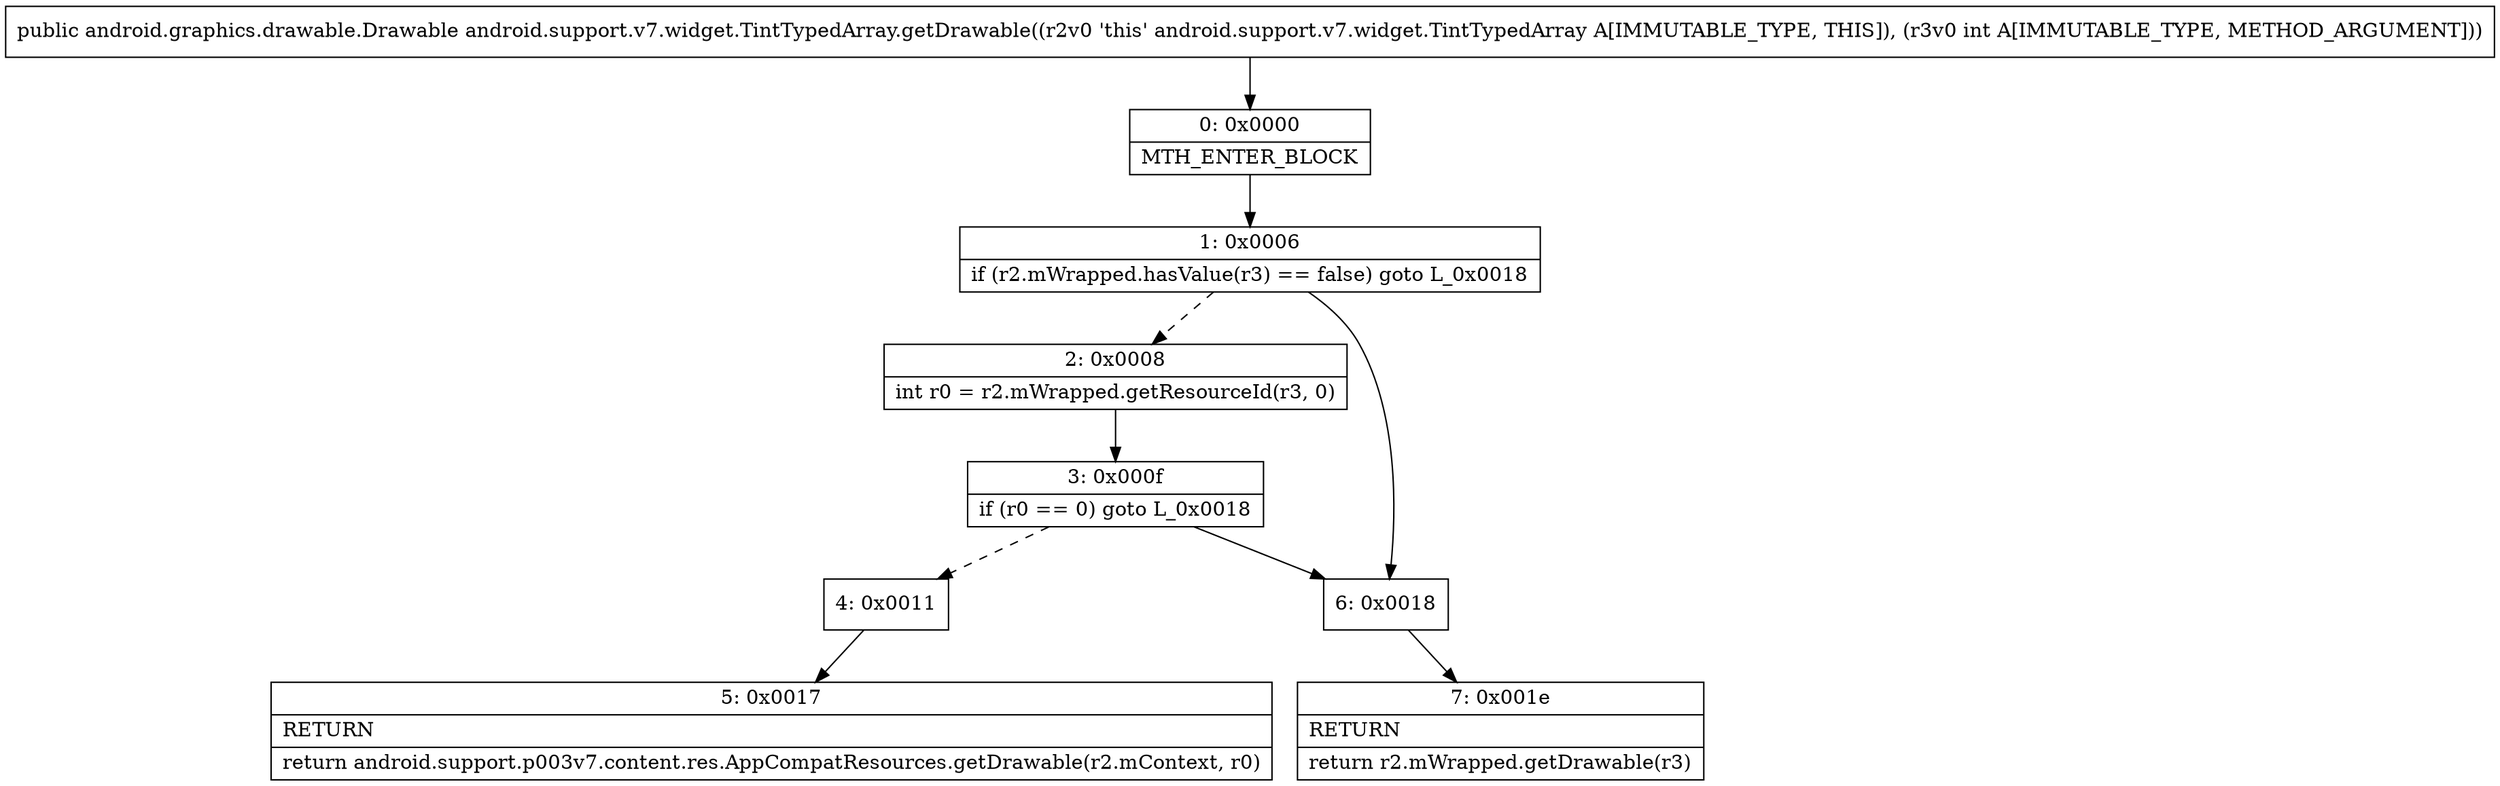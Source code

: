 digraph "CFG forandroid.support.v7.widget.TintTypedArray.getDrawable(I)Landroid\/graphics\/drawable\/Drawable;" {
Node_0 [shape=record,label="{0\:\ 0x0000|MTH_ENTER_BLOCK\l}"];
Node_1 [shape=record,label="{1\:\ 0x0006|if (r2.mWrapped.hasValue(r3) == false) goto L_0x0018\l}"];
Node_2 [shape=record,label="{2\:\ 0x0008|int r0 = r2.mWrapped.getResourceId(r3, 0)\l}"];
Node_3 [shape=record,label="{3\:\ 0x000f|if (r0 == 0) goto L_0x0018\l}"];
Node_4 [shape=record,label="{4\:\ 0x0011}"];
Node_5 [shape=record,label="{5\:\ 0x0017|RETURN\l|return android.support.p003v7.content.res.AppCompatResources.getDrawable(r2.mContext, r0)\l}"];
Node_6 [shape=record,label="{6\:\ 0x0018}"];
Node_7 [shape=record,label="{7\:\ 0x001e|RETURN\l|return r2.mWrapped.getDrawable(r3)\l}"];
MethodNode[shape=record,label="{public android.graphics.drawable.Drawable android.support.v7.widget.TintTypedArray.getDrawable((r2v0 'this' android.support.v7.widget.TintTypedArray A[IMMUTABLE_TYPE, THIS]), (r3v0 int A[IMMUTABLE_TYPE, METHOD_ARGUMENT])) }"];
MethodNode -> Node_0;
Node_0 -> Node_1;
Node_1 -> Node_2[style=dashed];
Node_1 -> Node_6;
Node_2 -> Node_3;
Node_3 -> Node_4[style=dashed];
Node_3 -> Node_6;
Node_4 -> Node_5;
Node_6 -> Node_7;
}

